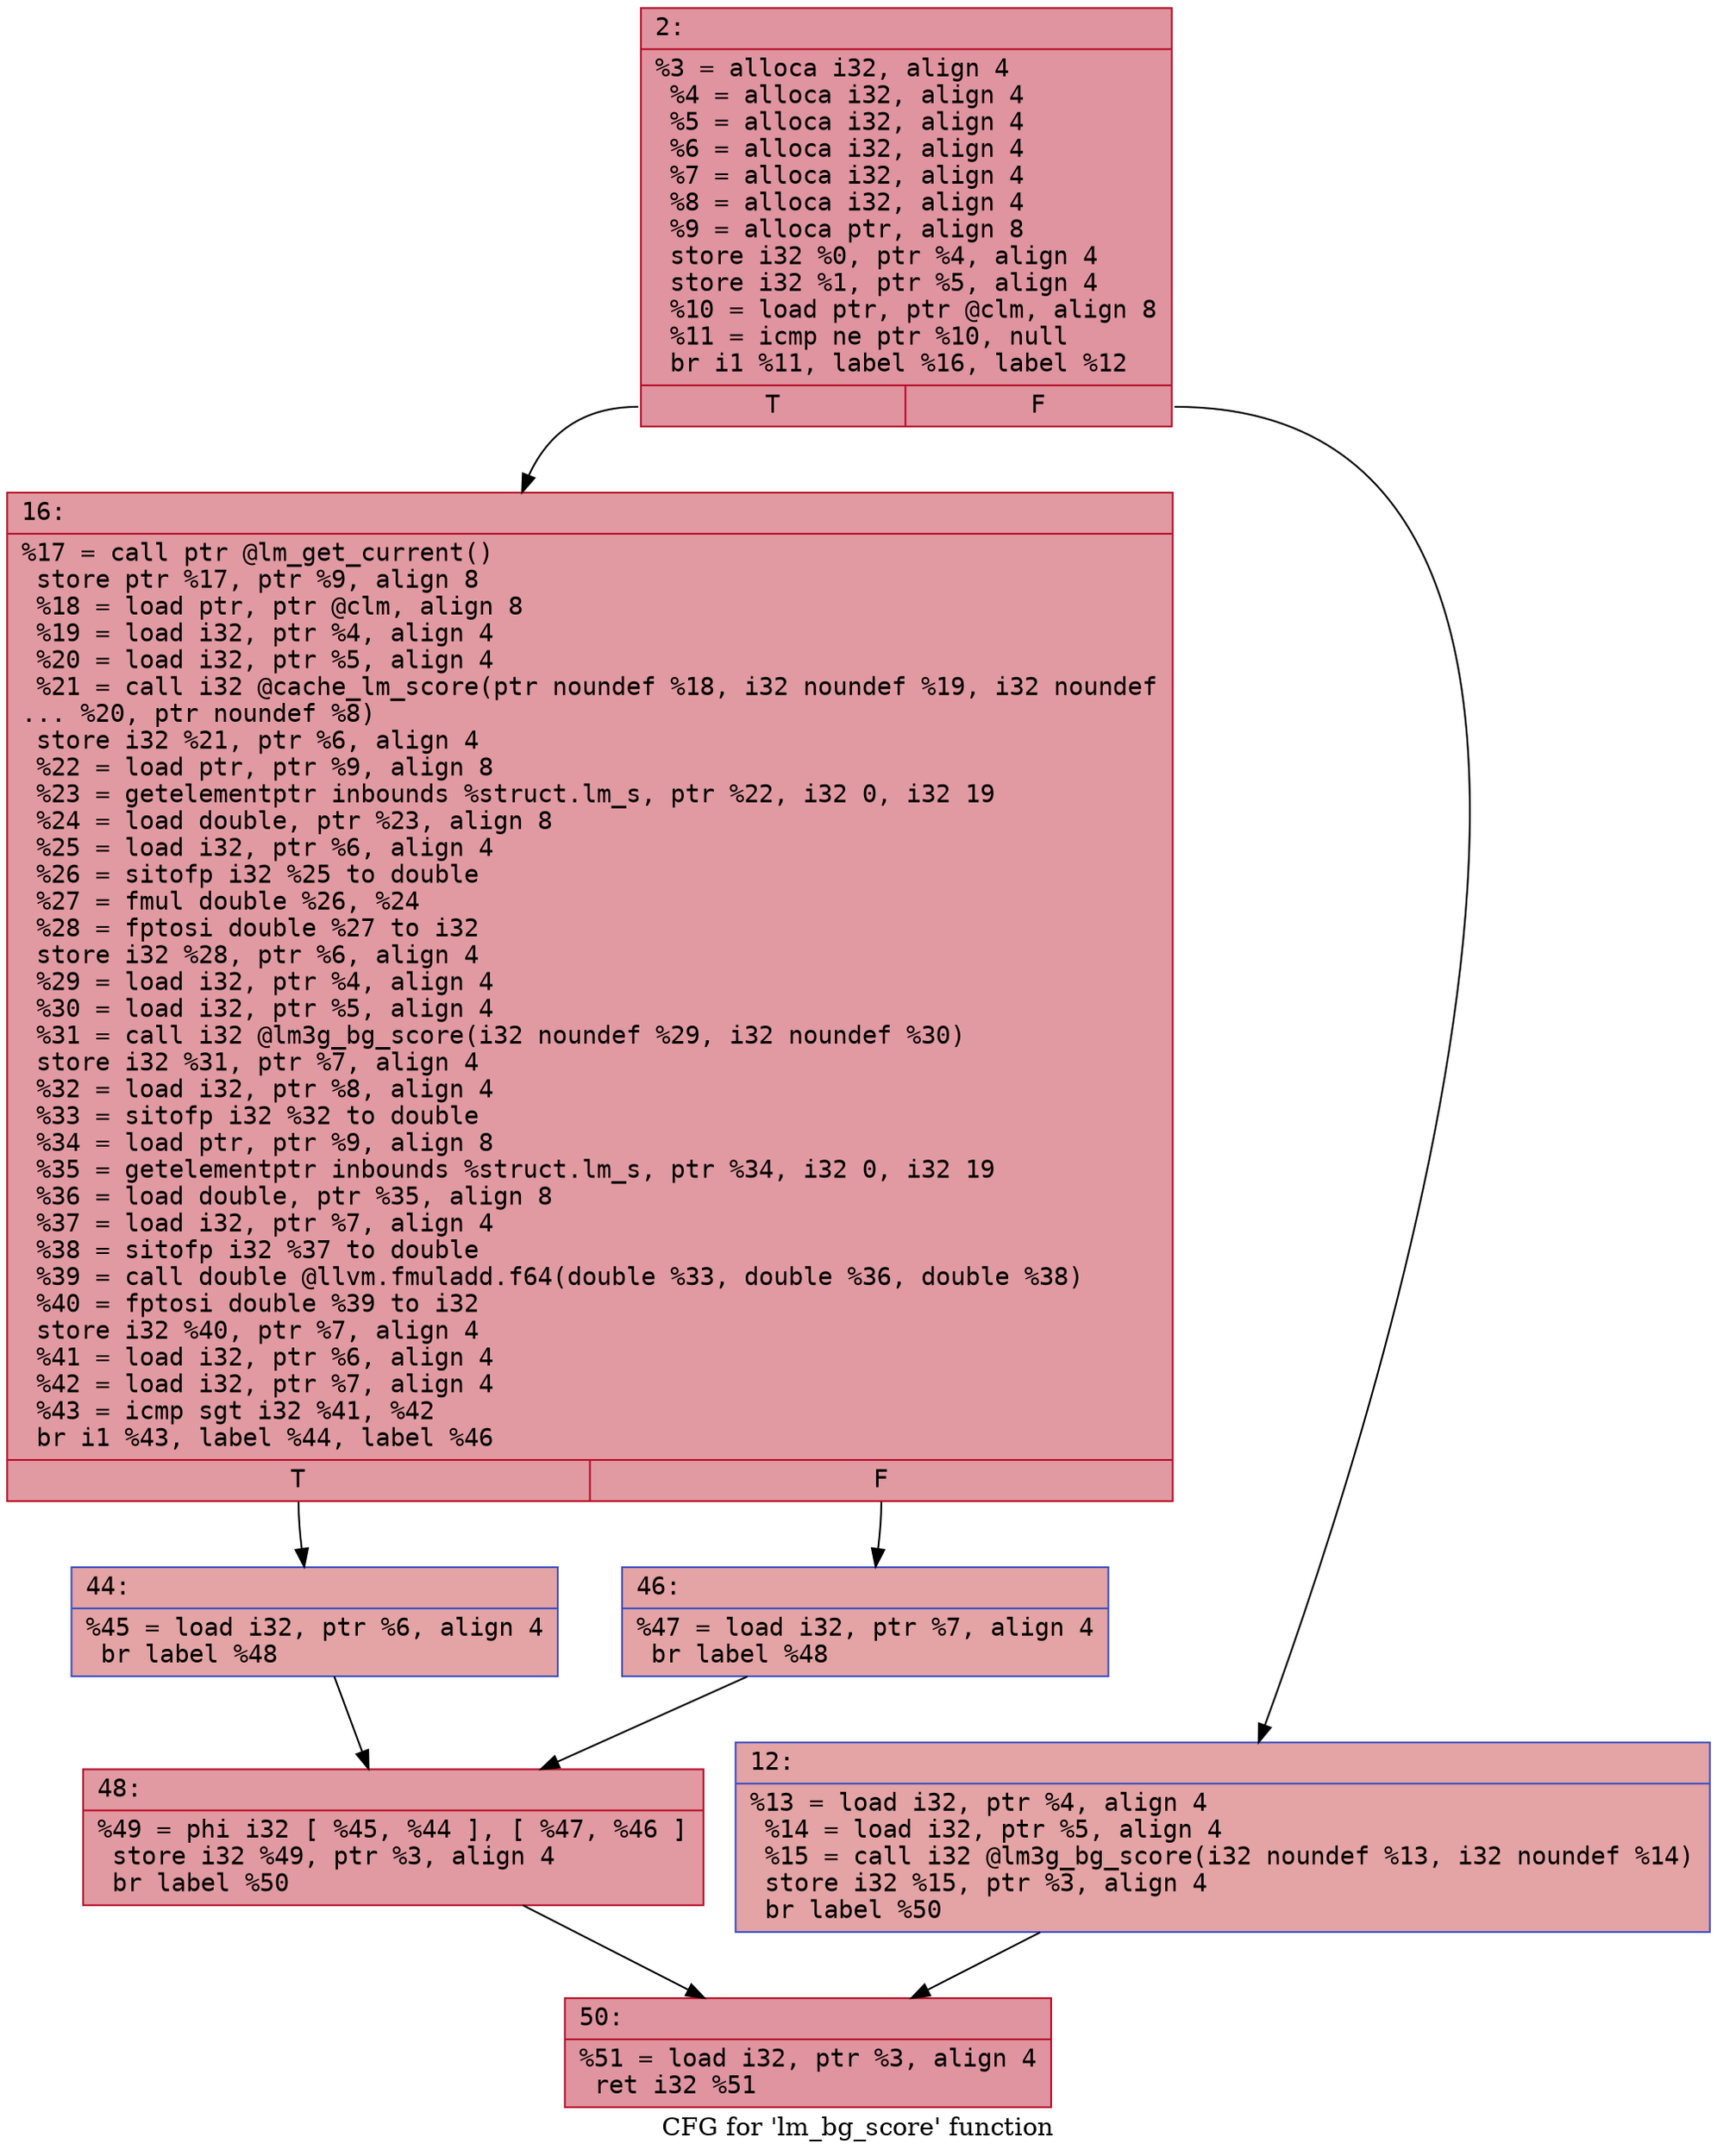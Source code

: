 digraph "CFG for 'lm_bg_score' function" {
	label="CFG for 'lm_bg_score' function";

	Node0x60000344a300 [shape=record,color="#b70d28ff", style=filled, fillcolor="#b70d2870" fontname="Courier",label="{2:\l|  %3 = alloca i32, align 4\l  %4 = alloca i32, align 4\l  %5 = alloca i32, align 4\l  %6 = alloca i32, align 4\l  %7 = alloca i32, align 4\l  %8 = alloca i32, align 4\l  %9 = alloca ptr, align 8\l  store i32 %0, ptr %4, align 4\l  store i32 %1, ptr %5, align 4\l  %10 = load ptr, ptr @clm, align 8\l  %11 = icmp ne ptr %10, null\l  br i1 %11, label %16, label %12\l|{<s0>T|<s1>F}}"];
	Node0x60000344a300:s0 -> Node0x60000344a3a0[tooltip="2 -> 16\nProbability 62.50%" ];
	Node0x60000344a300:s1 -> Node0x60000344a350[tooltip="2 -> 12\nProbability 37.50%" ];
	Node0x60000344a350 [shape=record,color="#3d50c3ff", style=filled, fillcolor="#c32e3170" fontname="Courier",label="{12:\l|  %13 = load i32, ptr %4, align 4\l  %14 = load i32, ptr %5, align 4\l  %15 = call i32 @lm3g_bg_score(i32 noundef %13, i32 noundef %14)\l  store i32 %15, ptr %3, align 4\l  br label %50\l}"];
	Node0x60000344a350 -> Node0x60000344a4e0[tooltip="12 -> 50\nProbability 100.00%" ];
	Node0x60000344a3a0 [shape=record,color="#b70d28ff", style=filled, fillcolor="#bb1b2c70" fontname="Courier",label="{16:\l|  %17 = call ptr @lm_get_current()\l  store ptr %17, ptr %9, align 8\l  %18 = load ptr, ptr @clm, align 8\l  %19 = load i32, ptr %4, align 4\l  %20 = load i32, ptr %5, align 4\l  %21 = call i32 @cache_lm_score(ptr noundef %18, i32 noundef %19, i32 noundef\l... %20, ptr noundef %8)\l  store i32 %21, ptr %6, align 4\l  %22 = load ptr, ptr %9, align 8\l  %23 = getelementptr inbounds %struct.lm_s, ptr %22, i32 0, i32 19\l  %24 = load double, ptr %23, align 8\l  %25 = load i32, ptr %6, align 4\l  %26 = sitofp i32 %25 to double\l  %27 = fmul double %26, %24\l  %28 = fptosi double %27 to i32\l  store i32 %28, ptr %6, align 4\l  %29 = load i32, ptr %4, align 4\l  %30 = load i32, ptr %5, align 4\l  %31 = call i32 @lm3g_bg_score(i32 noundef %29, i32 noundef %30)\l  store i32 %31, ptr %7, align 4\l  %32 = load i32, ptr %8, align 4\l  %33 = sitofp i32 %32 to double\l  %34 = load ptr, ptr %9, align 8\l  %35 = getelementptr inbounds %struct.lm_s, ptr %34, i32 0, i32 19\l  %36 = load double, ptr %35, align 8\l  %37 = load i32, ptr %7, align 4\l  %38 = sitofp i32 %37 to double\l  %39 = call double @llvm.fmuladd.f64(double %33, double %36, double %38)\l  %40 = fptosi double %39 to i32\l  store i32 %40, ptr %7, align 4\l  %41 = load i32, ptr %6, align 4\l  %42 = load i32, ptr %7, align 4\l  %43 = icmp sgt i32 %41, %42\l  br i1 %43, label %44, label %46\l|{<s0>T|<s1>F}}"];
	Node0x60000344a3a0:s0 -> Node0x60000344a3f0[tooltip="16 -> 44\nProbability 50.00%" ];
	Node0x60000344a3a0:s1 -> Node0x60000344a440[tooltip="16 -> 46\nProbability 50.00%" ];
	Node0x60000344a3f0 [shape=record,color="#3d50c3ff", style=filled, fillcolor="#c32e3170" fontname="Courier",label="{44:\l|  %45 = load i32, ptr %6, align 4\l  br label %48\l}"];
	Node0x60000344a3f0 -> Node0x60000344a490[tooltip="44 -> 48\nProbability 100.00%" ];
	Node0x60000344a440 [shape=record,color="#3d50c3ff", style=filled, fillcolor="#c32e3170" fontname="Courier",label="{46:\l|  %47 = load i32, ptr %7, align 4\l  br label %48\l}"];
	Node0x60000344a440 -> Node0x60000344a490[tooltip="46 -> 48\nProbability 100.00%" ];
	Node0x60000344a490 [shape=record,color="#b70d28ff", style=filled, fillcolor="#bb1b2c70" fontname="Courier",label="{48:\l|  %49 = phi i32 [ %45, %44 ], [ %47, %46 ]\l  store i32 %49, ptr %3, align 4\l  br label %50\l}"];
	Node0x60000344a490 -> Node0x60000344a4e0[tooltip="48 -> 50\nProbability 100.00%" ];
	Node0x60000344a4e0 [shape=record,color="#b70d28ff", style=filled, fillcolor="#b70d2870" fontname="Courier",label="{50:\l|  %51 = load i32, ptr %3, align 4\l  ret i32 %51\l}"];
}
